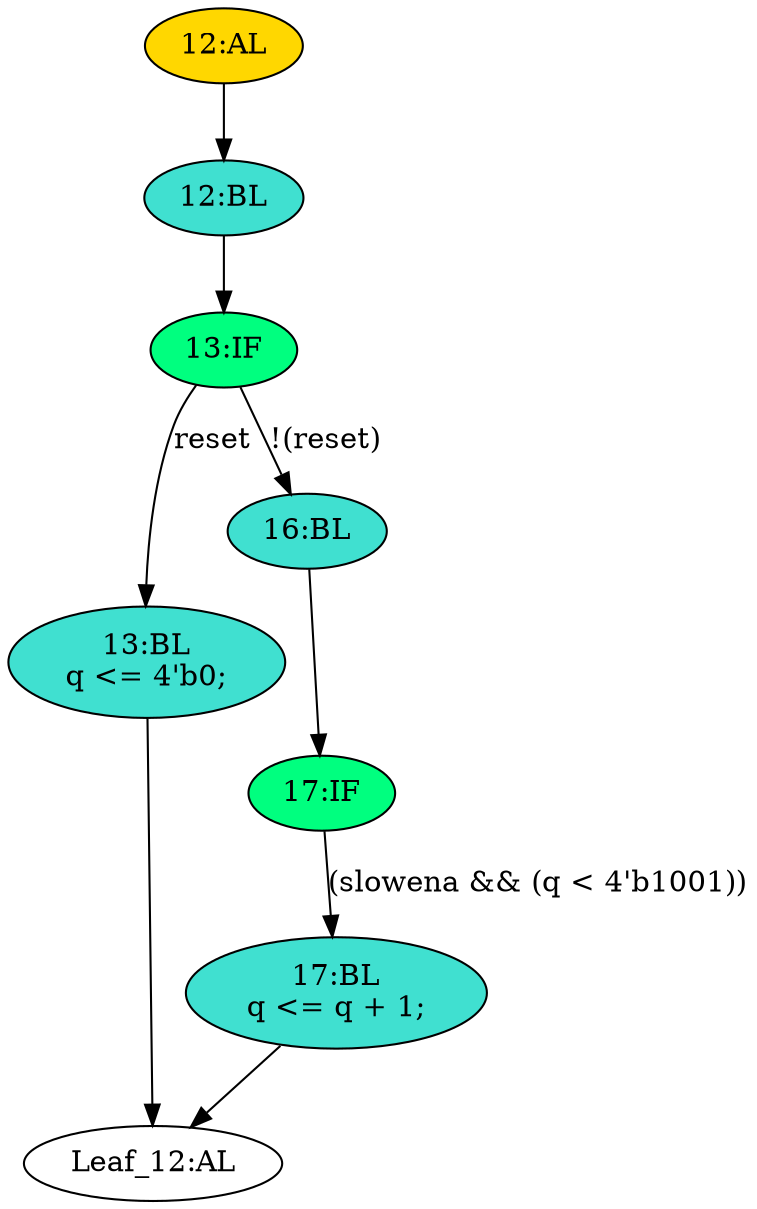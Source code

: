strict digraph "" {
	node [label="\N"];
	"17:IF"	[ast="<pyverilog.vparser.ast.IfStatement object at 0x7fda2ceae3d0>",
		fillcolor=springgreen,
		label="17:IF",
		statements="[]",
		style=filled,
		typ=IfStatement];
	"17:BL"	[ast="<pyverilog.vparser.ast.Block object at 0x7fda2ceae550>",
		fillcolor=turquoise,
		label="17:BL
q <= q + 1;",
		statements="[<pyverilog.vparser.ast.NonblockingSubstitution object at 0x7fda2ceae590>]",
		style=filled,
		typ=Block];
	"17:IF" -> "17:BL"	[cond="['slowena', 'q']",
		label="(slowena && (q < 4'b1001))",
		lineno=17];
	"Leaf_12:AL"	[def_var="['q']",
		label="Leaf_12:AL"];
	"17:BL" -> "Leaf_12:AL"	[cond="[]",
		lineno=None];
	"13:BL"	[ast="<pyverilog.vparser.ast.Block object at 0x7fda2ceaea10>",
		fillcolor=turquoise,
		label="13:BL
q <= 4'b0;",
		statements="[<pyverilog.vparser.ast.NonblockingSubstitution object at 0x7fda2ceae8d0>]",
		style=filled,
		typ=Block];
	"13:BL" -> "Leaf_12:AL"	[cond="[]",
		lineno=None];
	"12:BL"	[ast="<pyverilog.vparser.ast.Block object at 0x7fda2ceaea50>",
		fillcolor=turquoise,
		label="12:BL",
		statements="[]",
		style=filled,
		typ=Block];
	"13:IF"	[ast="<pyverilog.vparser.ast.IfStatement object at 0x7fda2ceaea90>",
		fillcolor=springgreen,
		label="13:IF",
		statements="[]",
		style=filled,
		typ=IfStatement];
	"12:BL" -> "13:IF"	[cond="[]",
		lineno=None];
	"13:IF" -> "13:BL"	[cond="['reset']",
		label=reset,
		lineno=13];
	"16:BL"	[ast="<pyverilog.vparser.ast.Block object at 0x7fda2ceaead0>",
		fillcolor=turquoise,
		label="16:BL",
		statements="[]",
		style=filled,
		typ=Block];
	"13:IF" -> "16:BL"	[cond="['reset']",
		label="!(reset)",
		lineno=13];
	"12:AL"	[ast="<pyverilog.vparser.ast.Always object at 0x7fda2ceaebd0>",
		clk_sens=True,
		fillcolor=gold,
		label="12:AL",
		sens="['clk']",
		statements="[]",
		style=filled,
		typ=Always,
		use_var="['q', 'reset', 'slowena']"];
	"12:AL" -> "12:BL"	[cond="[]",
		lineno=None];
	"16:BL" -> "17:IF"	[cond="[]",
		lineno=None];
}
